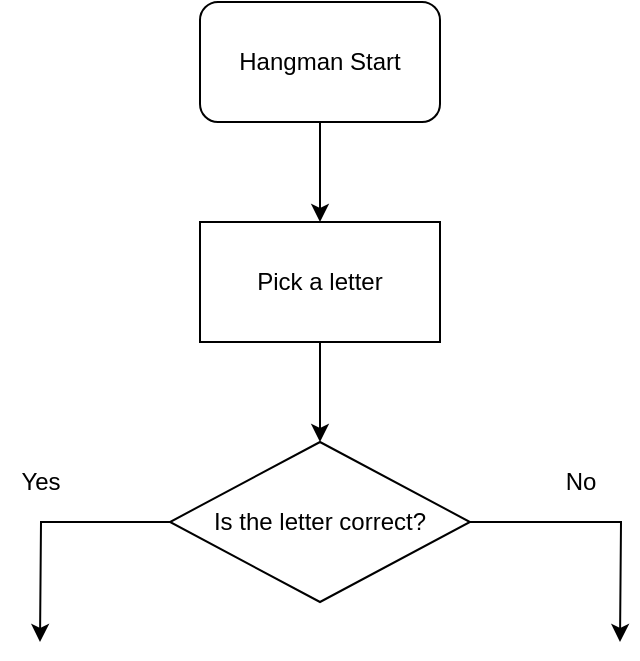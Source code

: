 <mxfile version="20.8.3" type="github"><diagram id="4K34AynRaainmnncSkiL" name="Page-1"><mxGraphModel dx="954" dy="616" grid="1" gridSize="10" guides="1" tooltips="1" connect="1" arrows="1" fold="1" page="1" pageScale="1" pageWidth="850" pageHeight="1100" math="0" shadow="0"><root><mxCell id="0"/><mxCell id="1" parent="0"/><mxCell id="wzhueT9qCLr_cc5_rIif-3" style="edgeStyle=orthogonalEdgeStyle;rounded=0;orthogonalLoop=1;jettySize=auto;html=1;" edge="1" parent="1" source="wzhueT9qCLr_cc5_rIif-1"><mxGeometry relative="1" as="geometry"><mxPoint x="410" y="180" as="targetPoint"/></mxGeometry></mxCell><mxCell id="wzhueT9qCLr_cc5_rIif-1" value="Hangman Start" style="rounded=1;whiteSpace=wrap;html=1;" vertex="1" parent="1"><mxGeometry x="350" y="70" width="120" height="60" as="geometry"/></mxCell><mxCell id="wzhueT9qCLr_cc5_rIif-6" style="edgeStyle=orthogonalEdgeStyle;rounded=0;orthogonalLoop=1;jettySize=auto;html=1;exitX=0.5;exitY=1;exitDx=0;exitDy=0;" edge="1" parent="1" source="wzhueT9qCLr_cc5_rIif-5"><mxGeometry relative="1" as="geometry"><mxPoint x="410" y="290" as="targetPoint"/></mxGeometry></mxCell><mxCell id="wzhueT9qCLr_cc5_rIif-5" value="Pick a letter" style="rounded=0;whiteSpace=wrap;html=1;" vertex="1" parent="1"><mxGeometry x="350" y="180" width="120" height="60" as="geometry"/></mxCell><mxCell id="wzhueT9qCLr_cc5_rIif-8" style="edgeStyle=orthogonalEdgeStyle;rounded=0;orthogonalLoop=1;jettySize=auto;html=1;exitX=0;exitY=0.5;exitDx=0;exitDy=0;" edge="1" parent="1" source="wzhueT9qCLr_cc5_rIif-7"><mxGeometry relative="1" as="geometry"><mxPoint x="270" y="390" as="targetPoint"/></mxGeometry></mxCell><mxCell id="wzhueT9qCLr_cc5_rIif-10" style="edgeStyle=orthogonalEdgeStyle;rounded=0;orthogonalLoop=1;jettySize=auto;html=1;exitX=1;exitY=0.5;exitDx=0;exitDy=0;" edge="1" parent="1" source="wzhueT9qCLr_cc5_rIif-7"><mxGeometry relative="1" as="geometry"><mxPoint x="560" y="390" as="targetPoint"/></mxGeometry></mxCell><mxCell id="wzhueT9qCLr_cc5_rIif-7" value="Is the letter correct?" style="rhombus;whiteSpace=wrap;html=1;" vertex="1" parent="1"><mxGeometry x="335" y="290" width="150" height="80" as="geometry"/></mxCell><mxCell id="wzhueT9qCLr_cc5_rIif-9" value="Yes" style="text;html=1;align=center;verticalAlign=middle;resizable=0;points=[];autosize=1;strokeColor=none;fillColor=none;" vertex="1" parent="1"><mxGeometry x="250" y="295" width="40" height="30" as="geometry"/></mxCell><mxCell id="wzhueT9qCLr_cc5_rIif-11" value="No" style="text;html=1;align=center;verticalAlign=middle;resizable=0;points=[];autosize=1;strokeColor=none;fillColor=none;" vertex="1" parent="1"><mxGeometry x="520" y="295" width="40" height="30" as="geometry"/></mxCell></root></mxGraphModel></diagram></mxfile>